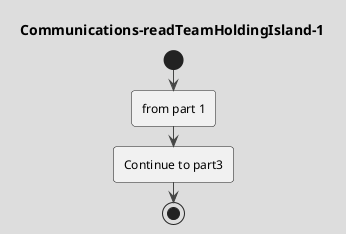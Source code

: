 @startuml Communications-readTeamHoldingIsland-1
!theme toy 
title Communications-readTeamHoldingIsland-1
start

:from part 1; 

' static Team readTeamHoldingIsland(RobotController rc, int islandId) {
' Boolean printToConsole = false;
' Boolean sometimesTrue = false;

' if (printToConsole || sometimesTrue) {
'     System.out.println(logDetails + " 770 readTeamHoldingIsland " );
' }
' try {
'     islandId = islandId + STARTING_ISLAND_IDX;
'     int islandInt = rc.readSharedArray(islandId);
'     int healthMask = 0b111;
'     int health = islandInt & healthMask;
'     int team = (islandInt >> HEALTH_BITS) % 0b1;
'     if (health > 0) {
'         if (printToConsole || sometimesTrue) {
'             System.out.println(logDetails + " 771 readTeamHoldingIsland return Team.values()[team] = " + Team.values()[team] + " team = " + team);
'         }
'         return Team.values()[team];
'     }
' } catch (GameActionException e) {} 

' if (printToConsole || sometimesTrue) {
'     System.out.println(logDetails + " 772 readTeamHoldingIsland return Team.NEUTRAL = " + Team.NEUTRAL );
' }

' return Team.NEUTRAL;

:Continue to part3; 
stop
@enduml

' if (if target != null) then (true)
'     :we have a nearby enemy, move away;
'     if (if rc.canAttack(target.getLocation())) then (true)
'         :rc.attack(target.getLocation());
'         :rc.setIndicatorString(" AAAA0 Amplifier attacking " + target.getLocation());
'     else (no)
'     endif    
'     :Pathing.moveTowards(rc, target.getLocation());
'     :rc.setIndicatorString(" BBBB0 Pathing.moveTowards " + target.getLocation());
' else (no)
'     :no nearby enemy, good;
'     :below is about joining with other launchers;
'     :RobotInfo[] allies = rc.senseNearbyRobots(9, rc.getTeam());
'     :int lowestID = rc.getID();
'     :MapLocation leaderPos = null;
'     while (RobotInfo ally : allies)
'         if (if ally.getType() != RobotType.LAUNCHER) then (true)
'             :continue;
'         else (no)
'         endif    
'         if (if ally.getID() < lowestID) then (true)
'             :lowestID = ally.getID();
'             :leaderPos = ally.getLocation();
'         else (no)
'         endif    
'     endwhile
'     if (if leaderPos != null) then (true)
'         :Pathing.moveTowards(rc, leaderPos);
'         :rc.setIndicatorString("Following " + lowestID);
'     else (no)
'         :MapLocation center = new MapLocation(rc.getMapWidth()/2, rc.getMapHeight()/2);
'         ' // MapLocation center = goalLoc;
'         :Pathing.moveTowards(rc, center);
'         :rc.setIndicatorString("I'm the leader! moving toward center " + center);
'     endif    
' endif    
' :Also try to move randomly;
' :Direction dir = RobotPlayer.directions[RobotPlayer.rng.nextInt(RobotPlayer.directions.length)];
' if (if rc.canMove(dir)) then (true)
'     :rc.move(dir);
'     :rc.setIndicatorString(" YYYY0 rc.move(dir) " + dir);
' else (no)
' endif    


